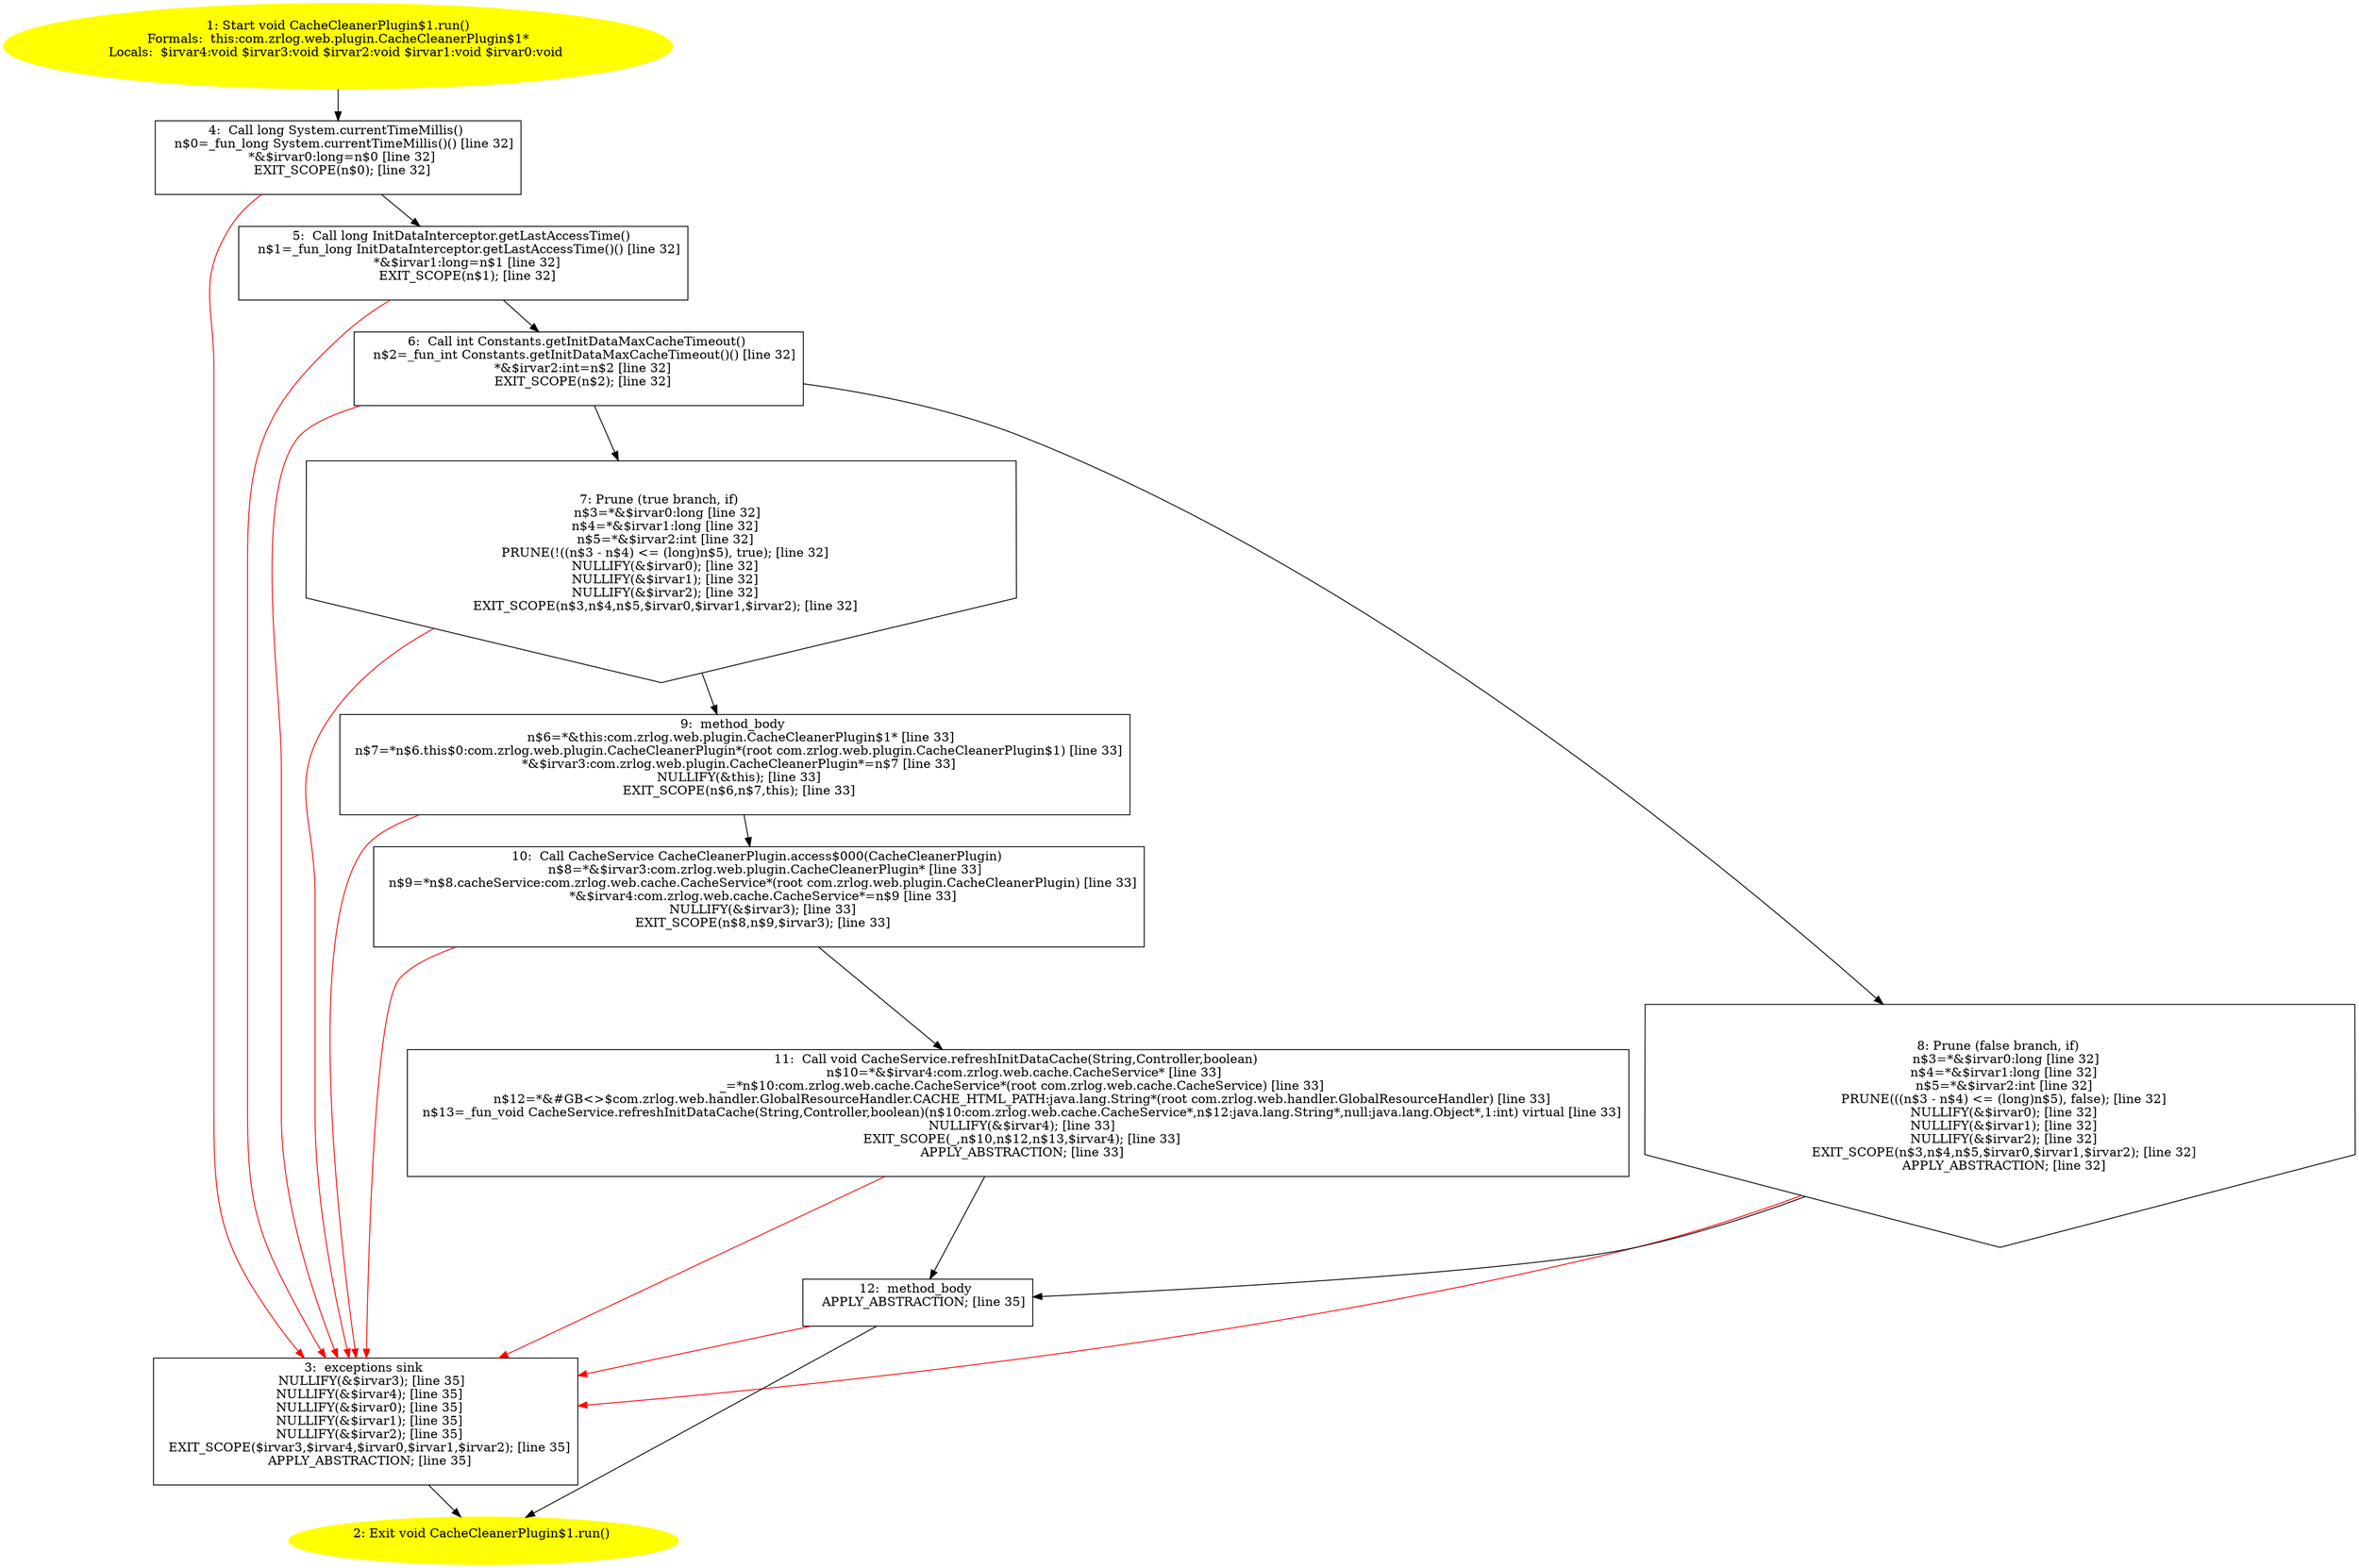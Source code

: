 /* @generated */
digraph cfg {
"com.zrlog.web.plugin.CacheCleanerPlugin$1.run():void.3e3b8f6487c5c33a39a31a9da90c34cf_1" [label="1: Start void CacheCleanerPlugin$1.run()\nFormals:  this:com.zrlog.web.plugin.CacheCleanerPlugin$1*\nLocals:  $irvar4:void $irvar3:void $irvar2:void $irvar1:void $irvar0:void \n  " color=yellow style=filled]
	

	 "com.zrlog.web.plugin.CacheCleanerPlugin$1.run():void.3e3b8f6487c5c33a39a31a9da90c34cf_1" -> "com.zrlog.web.plugin.CacheCleanerPlugin$1.run():void.3e3b8f6487c5c33a39a31a9da90c34cf_4" ;
"com.zrlog.web.plugin.CacheCleanerPlugin$1.run():void.3e3b8f6487c5c33a39a31a9da90c34cf_2" [label="2: Exit void CacheCleanerPlugin$1.run() \n  " color=yellow style=filled]
	

"com.zrlog.web.plugin.CacheCleanerPlugin$1.run():void.3e3b8f6487c5c33a39a31a9da90c34cf_3" [label="3:  exceptions sink \n   NULLIFY(&$irvar3); [line 35]\n  NULLIFY(&$irvar4); [line 35]\n  NULLIFY(&$irvar0); [line 35]\n  NULLIFY(&$irvar1); [line 35]\n  NULLIFY(&$irvar2); [line 35]\n  EXIT_SCOPE($irvar3,$irvar4,$irvar0,$irvar1,$irvar2); [line 35]\n  APPLY_ABSTRACTION; [line 35]\n " shape="box"]
	

	 "com.zrlog.web.plugin.CacheCleanerPlugin$1.run():void.3e3b8f6487c5c33a39a31a9da90c34cf_3" -> "com.zrlog.web.plugin.CacheCleanerPlugin$1.run():void.3e3b8f6487c5c33a39a31a9da90c34cf_2" ;
"com.zrlog.web.plugin.CacheCleanerPlugin$1.run():void.3e3b8f6487c5c33a39a31a9da90c34cf_4" [label="4:  Call long System.currentTimeMillis() \n   n$0=_fun_long System.currentTimeMillis()() [line 32]\n  *&$irvar0:long=n$0 [line 32]\n  EXIT_SCOPE(n$0); [line 32]\n " shape="box"]
	

	 "com.zrlog.web.plugin.CacheCleanerPlugin$1.run():void.3e3b8f6487c5c33a39a31a9da90c34cf_4" -> "com.zrlog.web.plugin.CacheCleanerPlugin$1.run():void.3e3b8f6487c5c33a39a31a9da90c34cf_5" ;
	 "com.zrlog.web.plugin.CacheCleanerPlugin$1.run():void.3e3b8f6487c5c33a39a31a9da90c34cf_4" -> "com.zrlog.web.plugin.CacheCleanerPlugin$1.run():void.3e3b8f6487c5c33a39a31a9da90c34cf_3" [color="red" ];
"com.zrlog.web.plugin.CacheCleanerPlugin$1.run():void.3e3b8f6487c5c33a39a31a9da90c34cf_5" [label="5:  Call long InitDataInterceptor.getLastAccessTime() \n   n$1=_fun_long InitDataInterceptor.getLastAccessTime()() [line 32]\n  *&$irvar1:long=n$1 [line 32]\n  EXIT_SCOPE(n$1); [line 32]\n " shape="box"]
	

	 "com.zrlog.web.plugin.CacheCleanerPlugin$1.run():void.3e3b8f6487c5c33a39a31a9da90c34cf_5" -> "com.zrlog.web.plugin.CacheCleanerPlugin$1.run():void.3e3b8f6487c5c33a39a31a9da90c34cf_6" ;
	 "com.zrlog.web.plugin.CacheCleanerPlugin$1.run():void.3e3b8f6487c5c33a39a31a9da90c34cf_5" -> "com.zrlog.web.plugin.CacheCleanerPlugin$1.run():void.3e3b8f6487c5c33a39a31a9da90c34cf_3" [color="red" ];
"com.zrlog.web.plugin.CacheCleanerPlugin$1.run():void.3e3b8f6487c5c33a39a31a9da90c34cf_6" [label="6:  Call int Constants.getInitDataMaxCacheTimeout() \n   n$2=_fun_int Constants.getInitDataMaxCacheTimeout()() [line 32]\n  *&$irvar2:int=n$2 [line 32]\n  EXIT_SCOPE(n$2); [line 32]\n " shape="box"]
	

	 "com.zrlog.web.plugin.CacheCleanerPlugin$1.run():void.3e3b8f6487c5c33a39a31a9da90c34cf_6" -> "com.zrlog.web.plugin.CacheCleanerPlugin$1.run():void.3e3b8f6487c5c33a39a31a9da90c34cf_7" ;
	 "com.zrlog.web.plugin.CacheCleanerPlugin$1.run():void.3e3b8f6487c5c33a39a31a9da90c34cf_6" -> "com.zrlog.web.plugin.CacheCleanerPlugin$1.run():void.3e3b8f6487c5c33a39a31a9da90c34cf_8" ;
	 "com.zrlog.web.plugin.CacheCleanerPlugin$1.run():void.3e3b8f6487c5c33a39a31a9da90c34cf_6" -> "com.zrlog.web.plugin.CacheCleanerPlugin$1.run():void.3e3b8f6487c5c33a39a31a9da90c34cf_3" [color="red" ];
"com.zrlog.web.plugin.CacheCleanerPlugin$1.run():void.3e3b8f6487c5c33a39a31a9da90c34cf_7" [label="7: Prune (true branch, if) \n   n$3=*&$irvar0:long [line 32]\n  n$4=*&$irvar1:long [line 32]\n  n$5=*&$irvar2:int [line 32]\n  PRUNE(!((n$3 - n$4) <= (long)n$5), true); [line 32]\n  NULLIFY(&$irvar0); [line 32]\n  NULLIFY(&$irvar1); [line 32]\n  NULLIFY(&$irvar2); [line 32]\n  EXIT_SCOPE(n$3,n$4,n$5,$irvar0,$irvar1,$irvar2); [line 32]\n " shape="invhouse"]
	

	 "com.zrlog.web.plugin.CacheCleanerPlugin$1.run():void.3e3b8f6487c5c33a39a31a9da90c34cf_7" -> "com.zrlog.web.plugin.CacheCleanerPlugin$1.run():void.3e3b8f6487c5c33a39a31a9da90c34cf_9" ;
	 "com.zrlog.web.plugin.CacheCleanerPlugin$1.run():void.3e3b8f6487c5c33a39a31a9da90c34cf_7" -> "com.zrlog.web.plugin.CacheCleanerPlugin$1.run():void.3e3b8f6487c5c33a39a31a9da90c34cf_3" [color="red" ];
"com.zrlog.web.plugin.CacheCleanerPlugin$1.run():void.3e3b8f6487c5c33a39a31a9da90c34cf_8" [label="8: Prune (false branch, if) \n   n$3=*&$irvar0:long [line 32]\n  n$4=*&$irvar1:long [line 32]\n  n$5=*&$irvar2:int [line 32]\n  PRUNE(((n$3 - n$4) <= (long)n$5), false); [line 32]\n  NULLIFY(&$irvar0); [line 32]\n  NULLIFY(&$irvar1); [line 32]\n  NULLIFY(&$irvar2); [line 32]\n  EXIT_SCOPE(n$3,n$4,n$5,$irvar0,$irvar1,$irvar2); [line 32]\n  APPLY_ABSTRACTION; [line 32]\n " shape="invhouse"]
	

	 "com.zrlog.web.plugin.CacheCleanerPlugin$1.run():void.3e3b8f6487c5c33a39a31a9da90c34cf_8" -> "com.zrlog.web.plugin.CacheCleanerPlugin$1.run():void.3e3b8f6487c5c33a39a31a9da90c34cf_12" ;
	 "com.zrlog.web.plugin.CacheCleanerPlugin$1.run():void.3e3b8f6487c5c33a39a31a9da90c34cf_8" -> "com.zrlog.web.plugin.CacheCleanerPlugin$1.run():void.3e3b8f6487c5c33a39a31a9da90c34cf_3" [color="red" ];
"com.zrlog.web.plugin.CacheCleanerPlugin$1.run():void.3e3b8f6487c5c33a39a31a9da90c34cf_9" [label="9:  method_body \n   n$6=*&this:com.zrlog.web.plugin.CacheCleanerPlugin$1* [line 33]\n  n$7=*n$6.this$0:com.zrlog.web.plugin.CacheCleanerPlugin*(root com.zrlog.web.plugin.CacheCleanerPlugin$1) [line 33]\n  *&$irvar3:com.zrlog.web.plugin.CacheCleanerPlugin*=n$7 [line 33]\n  NULLIFY(&this); [line 33]\n  EXIT_SCOPE(n$6,n$7,this); [line 33]\n " shape="box"]
	

	 "com.zrlog.web.plugin.CacheCleanerPlugin$1.run():void.3e3b8f6487c5c33a39a31a9da90c34cf_9" -> "com.zrlog.web.plugin.CacheCleanerPlugin$1.run():void.3e3b8f6487c5c33a39a31a9da90c34cf_10" ;
	 "com.zrlog.web.plugin.CacheCleanerPlugin$1.run():void.3e3b8f6487c5c33a39a31a9da90c34cf_9" -> "com.zrlog.web.plugin.CacheCleanerPlugin$1.run():void.3e3b8f6487c5c33a39a31a9da90c34cf_3" [color="red" ];
"com.zrlog.web.plugin.CacheCleanerPlugin$1.run():void.3e3b8f6487c5c33a39a31a9da90c34cf_10" [label="10:  Call CacheService CacheCleanerPlugin.access$000(CacheCleanerPlugin) \n   n$8=*&$irvar3:com.zrlog.web.plugin.CacheCleanerPlugin* [line 33]\n  n$9=*n$8.cacheService:com.zrlog.web.cache.CacheService*(root com.zrlog.web.plugin.CacheCleanerPlugin) [line 33]\n  *&$irvar4:com.zrlog.web.cache.CacheService*=n$9 [line 33]\n  NULLIFY(&$irvar3); [line 33]\n  EXIT_SCOPE(n$8,n$9,$irvar3); [line 33]\n " shape="box"]
	

	 "com.zrlog.web.plugin.CacheCleanerPlugin$1.run():void.3e3b8f6487c5c33a39a31a9da90c34cf_10" -> "com.zrlog.web.plugin.CacheCleanerPlugin$1.run():void.3e3b8f6487c5c33a39a31a9da90c34cf_11" ;
	 "com.zrlog.web.plugin.CacheCleanerPlugin$1.run():void.3e3b8f6487c5c33a39a31a9da90c34cf_10" -> "com.zrlog.web.plugin.CacheCleanerPlugin$1.run():void.3e3b8f6487c5c33a39a31a9da90c34cf_3" [color="red" ];
"com.zrlog.web.plugin.CacheCleanerPlugin$1.run():void.3e3b8f6487c5c33a39a31a9da90c34cf_11" [label="11:  Call void CacheService.refreshInitDataCache(String,Controller,boolean) \n   n$10=*&$irvar4:com.zrlog.web.cache.CacheService* [line 33]\n  _=*n$10:com.zrlog.web.cache.CacheService*(root com.zrlog.web.cache.CacheService) [line 33]\n  n$12=*&#GB<>$com.zrlog.web.handler.GlobalResourceHandler.CACHE_HTML_PATH:java.lang.String*(root com.zrlog.web.handler.GlobalResourceHandler) [line 33]\n  n$13=_fun_void CacheService.refreshInitDataCache(String,Controller,boolean)(n$10:com.zrlog.web.cache.CacheService*,n$12:java.lang.String*,null:java.lang.Object*,1:int) virtual [line 33]\n  NULLIFY(&$irvar4); [line 33]\n  EXIT_SCOPE(_,n$10,n$12,n$13,$irvar4); [line 33]\n  APPLY_ABSTRACTION; [line 33]\n " shape="box"]
	

	 "com.zrlog.web.plugin.CacheCleanerPlugin$1.run():void.3e3b8f6487c5c33a39a31a9da90c34cf_11" -> "com.zrlog.web.plugin.CacheCleanerPlugin$1.run():void.3e3b8f6487c5c33a39a31a9da90c34cf_12" ;
	 "com.zrlog.web.plugin.CacheCleanerPlugin$1.run():void.3e3b8f6487c5c33a39a31a9da90c34cf_11" -> "com.zrlog.web.plugin.CacheCleanerPlugin$1.run():void.3e3b8f6487c5c33a39a31a9da90c34cf_3" [color="red" ];
"com.zrlog.web.plugin.CacheCleanerPlugin$1.run():void.3e3b8f6487c5c33a39a31a9da90c34cf_12" [label="12:  method_body \n   APPLY_ABSTRACTION; [line 35]\n " shape="box"]
	

	 "com.zrlog.web.plugin.CacheCleanerPlugin$1.run():void.3e3b8f6487c5c33a39a31a9da90c34cf_12" -> "com.zrlog.web.plugin.CacheCleanerPlugin$1.run():void.3e3b8f6487c5c33a39a31a9da90c34cf_2" ;
	 "com.zrlog.web.plugin.CacheCleanerPlugin$1.run():void.3e3b8f6487c5c33a39a31a9da90c34cf_12" -> "com.zrlog.web.plugin.CacheCleanerPlugin$1.run():void.3e3b8f6487c5c33a39a31a9da90c34cf_3" [color="red" ];
}
